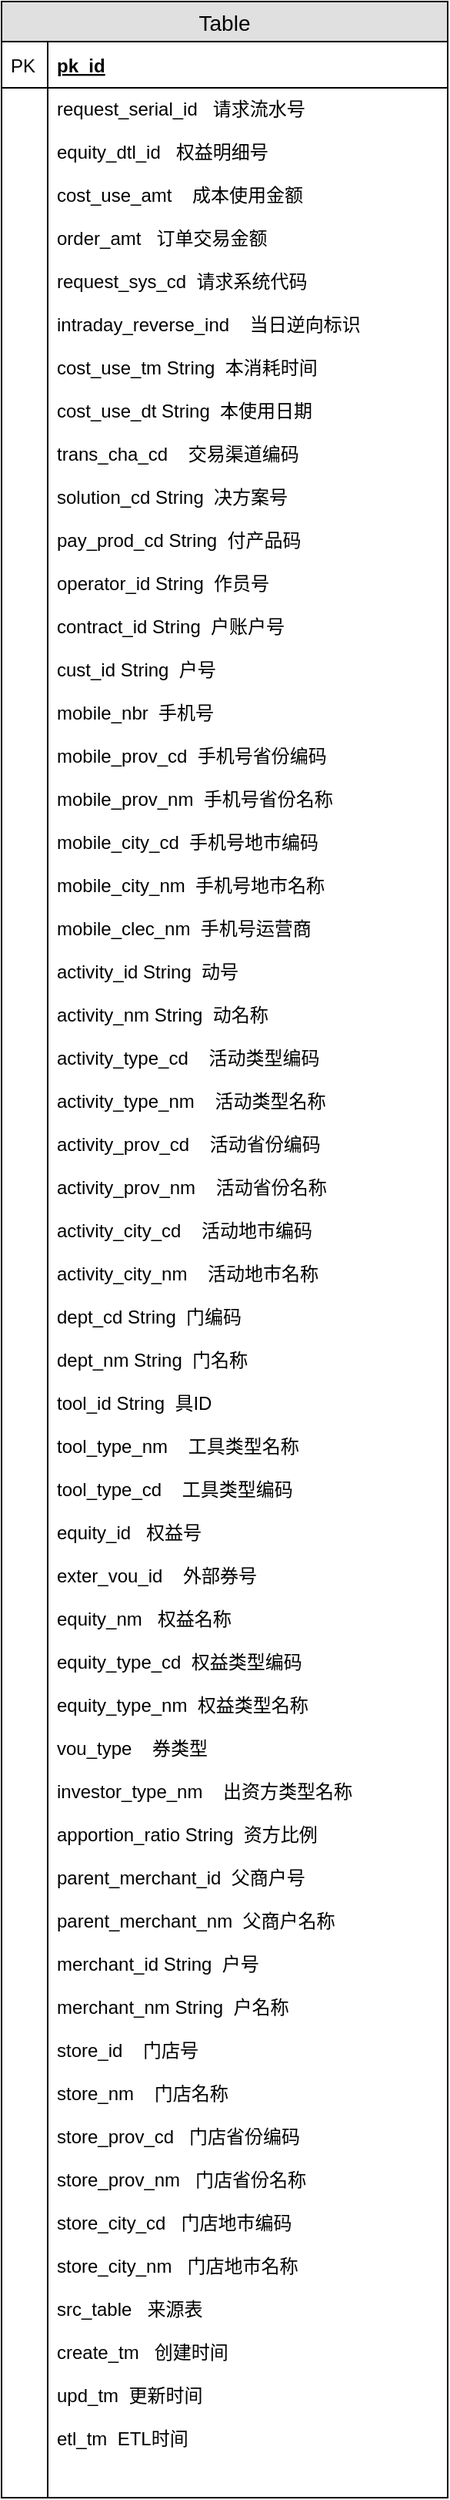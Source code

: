 <mxfile version="13.6.4" type="github">
  <diagram name="Page-1" id="e56a1550-8fbb-45ad-956c-1786394a9013">
    <mxGraphModel dx="1662" dy="762" grid="1" gridSize="10" guides="1" tooltips="1" connect="1" arrows="1" fold="1" page="1" pageScale="1" pageWidth="1100" pageHeight="850" background="#ffffff" math="0" shadow="0">
      <root>
        <mxCell id="0" />
        <mxCell id="1" parent="0" />
        <mxCell id="hfPjYBDDl_VoTCLZ8sP7-1" value="Table" style="swimlane;fontStyle=0;childLayout=stackLayout;horizontal=1;startSize=26;fillColor=#e0e0e0;horizontalStack=0;resizeParent=1;resizeParentMax=0;resizeLast=0;collapsible=1;marginBottom=0;swimlaneFillColor=#ffffff;align=center;fontSize=14;" vertex="1" parent="1">
          <mxGeometry x="400" y="20" width="290" height="1620" as="geometry" />
        </mxCell>
        <mxCell id="hfPjYBDDl_VoTCLZ8sP7-2" value="pk_id" style="shape=partialRectangle;top=0;left=0;right=0;bottom=1;align=left;verticalAlign=middle;fillColor=none;spacingLeft=34;spacingRight=4;overflow=hidden;rotatable=0;points=[[0,0.5],[1,0.5]];portConstraint=eastwest;dropTarget=0;fontStyle=5;fontSize=12;" vertex="1" parent="hfPjYBDDl_VoTCLZ8sP7-1">
          <mxGeometry y="26" width="290" height="30" as="geometry" />
        </mxCell>
        <mxCell id="hfPjYBDDl_VoTCLZ8sP7-3" value="PK" style="shape=partialRectangle;top=0;left=0;bottom=0;fillColor=none;align=left;verticalAlign=middle;spacingLeft=4;spacingRight=4;overflow=hidden;rotatable=0;points=[];portConstraint=eastwest;part=1;fontSize=12;" vertex="1" connectable="0" parent="hfPjYBDDl_VoTCLZ8sP7-2">
          <mxGeometry width="30" height="30" as="geometry" />
        </mxCell>
        <mxCell id="hfPjYBDDl_VoTCLZ8sP7-4" value="request_serial_id   请求流水号&#xa;&#xa;equity_dtl_id   权益明细号&#xa;&#xa;cost_use_amt    成本使用金额&#xa;&#xa;order_amt   订单交易金额&#xa;&#xa;request_sys_cd  请求系统代码&#xa;&#xa;intraday_reverse_ind    当日逆向标识&#xa;&#xa;cost_use_tm String  本消耗时间&#xa;&#xa;cost_use_dt String  本使用日期&#xa;&#xa;trans_cha_cd    交易渠道编码&#xa;&#xa;solution_cd String  决方案号&#xa;&#xa;pay_prod_cd String  付产品码&#xa;&#xa;operator_id String  作员号&#xa;&#xa;contract_id String  户账户号&#xa;&#xa;cust_id String  户号&#xa;&#xa;mobile_nbr  手机号&#xa;&#xa;mobile_prov_cd  手机号省份编码&#xa;&#xa;mobile_prov_nm  手机号省份名称&#xa;&#xa;mobile_city_cd  手机号地市编码&#xa;&#xa;mobile_city_nm  手机号地市名称&#xa;&#xa;mobile_clec_nm  手机号运营商&#xa;&#xa;activity_id String  动号&#xa;&#xa;activity_nm String  动名称&#xa;&#xa;activity_type_cd    活动类型编码&#xa;&#xa;activity_type_nm    活动类型名称&#xa;&#xa;activity_prov_cd    活动省份编码&#xa;&#xa;activity_prov_nm    活动省份名称&#xa;&#xa;activity_city_cd    活动地市编码&#xa;&#xa;activity_city_nm    活动地市名称&#xa;&#xa;dept_cd String  门编码&#xa;&#xa;dept_nm String  门名称&#xa;&#xa;tool_id String  具ID&#xa;&#xa;tool_type_nm    工具类型名称&#xa;&#xa;tool_type_cd    工具类型编码&#xa;&#xa;equity_id   权益号&#xa;&#xa;exter_vou_id    外部券号&#xa;&#xa;equity_nm   权益名称&#xa;&#xa;equity_type_cd  权益类型编码&#xa;&#xa;equity_type_nm  权益类型名称&#xa;&#xa;vou_type    券类型&#xa;&#xa;investor_type_nm    出资方类型名称&#xa;&#xa;apportion_ratio String  资方比例&#xa;&#xa;parent_merchant_id  父商户号&#xa;&#xa;parent_merchant_nm  父商户名称&#xa;&#xa;merchant_id String  户号&#xa;&#xa;merchant_nm String  户名称&#xa;&#xa;store_id    门店号&#xa;&#xa;store_nm    门店名称&#xa;&#xa;store_prov_cd   门店省份编码&#xa;&#xa;store_prov_nm   门店省份名称&#xa;&#xa;store_city_cd   门店地市编码&#xa;&#xa;store_city_nm   门店地市名称&#xa;&#xa;src_table   来源表&#xa;&#xa;create_tm   创建时间&#xa;&#xa;upd_tm  更新时间&#xa;&#xa;etl_tm  ETL时间" style="shape=partialRectangle;top=0;left=0;right=0;bottom=0;align=left;verticalAlign=top;fillColor=none;spacingLeft=34;spacingRight=4;overflow=hidden;rotatable=0;points=[[0,0.5],[1,0.5]];portConstraint=eastwest;dropTarget=0;fontSize=12;" vertex="1" parent="hfPjYBDDl_VoTCLZ8sP7-1">
          <mxGeometry y="56" width="290" height="1554" as="geometry" />
        </mxCell>
        <mxCell id="hfPjYBDDl_VoTCLZ8sP7-5" value="" style="shape=partialRectangle;top=0;left=0;bottom=0;fillColor=none;align=left;verticalAlign=top;spacingLeft=4;spacingRight=4;overflow=hidden;rotatable=0;points=[];portConstraint=eastwest;part=1;fontSize=12;" vertex="1" connectable="0" parent="hfPjYBDDl_VoTCLZ8sP7-4">
          <mxGeometry width="30" height="1554" as="geometry" />
        </mxCell>
        <mxCell id="hfPjYBDDl_VoTCLZ8sP7-10" value="" style="shape=partialRectangle;top=0;left=0;right=0;bottom=0;align=left;verticalAlign=top;fillColor=none;spacingLeft=34;spacingRight=4;overflow=hidden;rotatable=0;points=[[0,0.5],[1,0.5]];portConstraint=eastwest;dropTarget=0;fontSize=12;" vertex="1" parent="hfPjYBDDl_VoTCLZ8sP7-1">
          <mxGeometry y="1610" width="290" height="10" as="geometry" />
        </mxCell>
        <mxCell id="hfPjYBDDl_VoTCLZ8sP7-11" value="" style="shape=partialRectangle;top=0;left=0;bottom=0;fillColor=none;align=left;verticalAlign=top;spacingLeft=4;spacingRight=4;overflow=hidden;rotatable=0;points=[];portConstraint=eastwest;part=1;fontSize=12;" vertex="1" connectable="0" parent="hfPjYBDDl_VoTCLZ8sP7-10">
          <mxGeometry width="30" height="10" as="geometry" />
        </mxCell>
      </root>
    </mxGraphModel>
  </diagram>
</mxfile>
